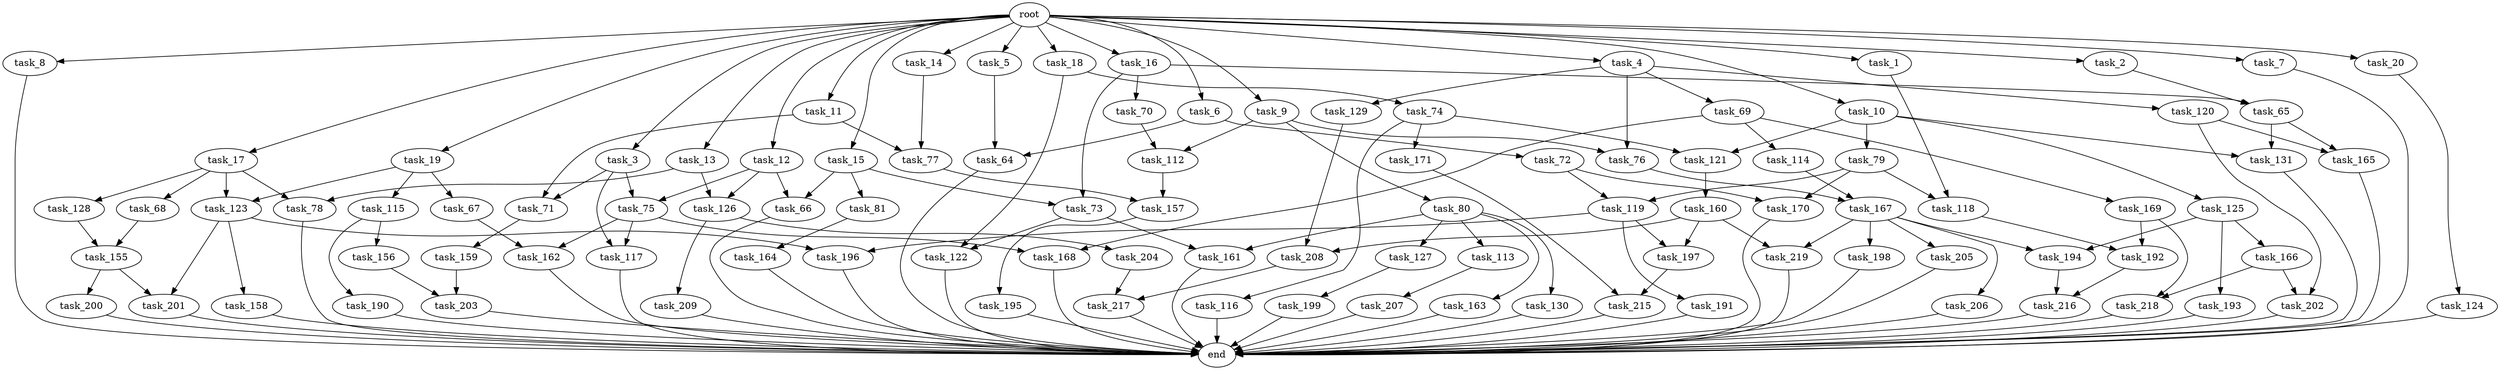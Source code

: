 digraph G {
  task_67 [size="21474836480.000000"];
  task_193 [size="7730941132.800000"];
  task_12 [size="102.400000"];
  task_201 [size="99643241267.200012"];
  task_5 [size="102.400000"];
  task_217 [size="99643241267.200012"];
  task_196 [size="21474836480.000000"];
  task_164 [size="3435973836.800000"];
  task_17 [size="102.400000"];
  task_2 [size="102.400000"];
  task_121 [size="55834574848.000000"];
  task_216 [size="99643241267.200012"];
  task_208 [size="24910810316.800003"];
  task_168 [size="38654705664.000000"];
  task_161 [size="45526653337.600006"];
  task_166 [size="7730941132.800000"];
  task_169 [size="7730941132.800000"];
  task_131 [size="111669149696.000000"];
  task_207 [size="54975581388.800003"];
  task_79 [size="42090679500.800003"];
  task_77 [size="124554051584.000000"];
  task_163 [size="42090679500.800003"];
  task_11 [size="102.400000"];
  task_71 [size="100502234726.400009"];
  task_167 [size="127990025420.800003"];
  task_15 [size="102.400000"];
  task_117 [size="61847529062.400002"];
  task_64 [size="55834574848.000000"];
  task_156 [size="13743895347.200001"];
  task_76 [size="38654705664.000000"];
  root [size="0.000000"];
  task_72 [size="13743895347.200001"];
  task_69 [size="30923764531.200001"];
  task_119 [size="91053306675.200012"];
  task_130 [size="42090679500.800003"];
  task_74 [size="3435973836.800000"];
  task_190 [size="13743895347.200001"];
  task_114 [size="7730941132.800000"];
  task_8 [size="102.400000"];
  task_155 [size="21474836480.000000"];
  task_18 [size="102.400000"];
  task_215 [size="171798691840.000000"];
  task_122 [size="6871947673.600000"];
  task_194 [size="93630287052.800003"];
  task_126 [size="34359738368.000000"];
  task_66 [size="89335319756.800003"];
  task_206 [size="85899345920.000000"];
  task_198 [size="85899345920.000000"];
  task_165 [size="139156940390.399994"];
  task_116 [size="13743895347.200001"];
  task_199 [size="42090679500.800003"];
  task_1 [size="102.400000"];
  task_3 [size="102.400000"];
  task_200 [size="85899345920.000000"];
  task_157 [size="55834574848.000000"];
  task_75 [size="34359738368.000000"];
  task_9 [size="102.400000"];
  task_4 [size="102.400000"];
  task_7 [size="102.400000"];
  task_123 [size="35218731827.200005"];
  task_191 [size="7730941132.800000"];
  task_16 [size="102.400000"];
  task_68 [size="13743895347.200001"];
  task_158 [size="13743895347.200001"];
  task_19 [size="102.400000"];
  task_159 [size="42090679500.800003"];
  task_20 [size="102.400000"];
  task_6 [size="102.400000"];
  task_127 [size="42090679500.800003"];
  task_160 [size="21474836480.000000"];
  task_170 [size="91053306675.200012"];
  task_192 [size="24910810316.800003"];
  task_112 [size="21474836480.000000"];
  task_65 [size="91053306675.200012"];
  task_115 [size="21474836480.000000"];
  end [size="0.000000"];
  task_202 [size="77309411328.000000"];
  task_118 [size="83322365542.400009"];
  task_80 [size="7730941132.800000"];
  task_129 [size="30923764531.200001"];
  task_204 [size="13743895347.200001"];
  task_124 [size="3435973836.800000"];
  task_125 [size="42090679500.800003"];
  task_73 [size="107374182400.000000"];
  task_162 [size="44667659878.400002"];
  task_203 [size="97066260889.600006"];
  task_120 [size="30923764531.200001"];
  task_113 [size="42090679500.800003"];
  task_195 [size="3435973836.800000"];
  task_171 [size="13743895347.200001"];
  task_70 [size="21474836480.000000"];
  task_209 [size="13743895347.200001"];
  task_197 [size="11166914969.600000"];
  task_13 [size="102.400000"];
  task_218 [size="29205777612.800003"];
  task_81 [size="85899345920.000000"];
  task_219 [size="89335319756.800003"];
  task_78 [size="44667659878.400002"];
  task_10 [size="102.400000"];
  task_205 [size="85899345920.000000"];
  task_14 [size="102.400000"];
  task_128 [size="13743895347.200001"];

  task_67 -> task_162 [size="134217728.000000"];
  task_193 -> end [size="1.000000"];
  task_12 -> task_66 [size="33554432.000000"];
  task_12 -> task_75 [size="33554432.000000"];
  task_12 -> task_126 [size="33554432.000000"];
  task_201 -> end [size="1.000000"];
  task_5 -> task_64 [size="411041792.000000"];
  task_217 -> end [size="1.000000"];
  task_196 -> end [size="1.000000"];
  task_164 -> end [size="1.000000"];
  task_17 -> task_123 [size="134217728.000000"];
  task_17 -> task_128 [size="134217728.000000"];
  task_17 -> task_68 [size="134217728.000000"];
  task_17 -> task_78 [size="134217728.000000"];
  task_2 -> task_65 [size="679477248.000000"];
  task_121 -> task_160 [size="209715200.000000"];
  task_216 -> end [size="1.000000"];
  task_208 -> task_217 [size="838860800.000000"];
  task_168 -> end [size="1.000000"];
  task_161 -> end [size="1.000000"];
  task_166 -> task_202 [size="75497472.000000"];
  task_166 -> task_218 [size="75497472.000000"];
  task_169 -> task_192 [size="209715200.000000"];
  task_169 -> task_218 [size="209715200.000000"];
  task_131 -> end [size="1.000000"];
  task_207 -> end [size="1.000000"];
  task_79 -> task_118 [size="679477248.000000"];
  task_79 -> task_170 [size="679477248.000000"];
  task_79 -> task_119 [size="679477248.000000"];
  task_77 -> task_157 [size="134217728.000000"];
  task_163 -> end [size="1.000000"];
  task_11 -> task_77 [size="679477248.000000"];
  task_11 -> task_71 [size="679477248.000000"];
  task_71 -> task_159 [size="411041792.000000"];
  task_167 -> task_205 [size="838860800.000000"];
  task_167 -> task_198 [size="838860800.000000"];
  task_167 -> task_194 [size="838860800.000000"];
  task_167 -> task_206 [size="838860800.000000"];
  task_167 -> task_219 [size="838860800.000000"];
  task_15 -> task_66 [size="838860800.000000"];
  task_15 -> task_81 [size="838860800.000000"];
  task_15 -> task_73 [size="838860800.000000"];
  task_117 -> end [size="1.000000"];
  task_64 -> end [size="1.000000"];
  task_156 -> task_203 [size="536870912.000000"];
  task_76 -> task_167 [size="838860800.000000"];
  root -> task_7 [size="1.000000"];
  root -> task_8 [size="1.000000"];
  root -> task_20 [size="1.000000"];
  root -> task_12 [size="1.000000"];
  root -> task_18 [size="1.000000"];
  root -> task_1 [size="1.000000"];
  root -> task_3 [size="1.000000"];
  root -> task_16 [size="1.000000"];
  root -> task_19 [size="1.000000"];
  root -> task_5 [size="1.000000"];
  root -> task_10 [size="1.000000"];
  root -> task_6 [size="1.000000"];
  root -> task_17 [size="1.000000"];
  root -> task_9 [size="1.000000"];
  root -> task_11 [size="1.000000"];
  root -> task_4 [size="1.000000"];
  root -> task_13 [size="1.000000"];
  root -> task_2 [size="1.000000"];
  root -> task_14 [size="1.000000"];
  root -> task_15 [size="1.000000"];
  task_72 -> task_119 [size="209715200.000000"];
  task_72 -> task_170 [size="209715200.000000"];
  task_69 -> task_169 [size="75497472.000000"];
  task_69 -> task_168 [size="75497472.000000"];
  task_69 -> task_114 [size="75497472.000000"];
  task_119 -> task_196 [size="75497472.000000"];
  task_119 -> task_191 [size="75497472.000000"];
  task_119 -> task_197 [size="75497472.000000"];
  task_130 -> end [size="1.000000"];
  task_74 -> task_116 [size="134217728.000000"];
  task_74 -> task_121 [size="134217728.000000"];
  task_74 -> task_171 [size="134217728.000000"];
  task_190 -> end [size="1.000000"];
  task_114 -> task_167 [size="411041792.000000"];
  task_8 -> end [size="1.000000"];
  task_155 -> task_200 [size="838860800.000000"];
  task_155 -> task_201 [size="838860800.000000"];
  task_18 -> task_122 [size="33554432.000000"];
  task_18 -> task_74 [size="33554432.000000"];
  task_215 -> end [size="1.000000"];
  task_122 -> end [size="1.000000"];
  task_194 -> task_216 [size="134217728.000000"];
  task_126 -> task_204 [size="134217728.000000"];
  task_126 -> task_209 [size="134217728.000000"];
  task_66 -> end [size="1.000000"];
  task_206 -> end [size="1.000000"];
  task_198 -> end [size="1.000000"];
  task_165 -> end [size="1.000000"];
  task_116 -> end [size="1.000000"];
  task_199 -> end [size="1.000000"];
  task_1 -> task_118 [size="134217728.000000"];
  task_3 -> task_75 [size="301989888.000000"];
  task_3 -> task_117 [size="301989888.000000"];
  task_3 -> task_71 [size="301989888.000000"];
  task_200 -> end [size="1.000000"];
  task_157 -> task_195 [size="33554432.000000"];
  task_75 -> task_168 [size="301989888.000000"];
  task_75 -> task_117 [size="301989888.000000"];
  task_75 -> task_162 [size="301989888.000000"];
  task_9 -> task_112 [size="75497472.000000"];
  task_9 -> task_76 [size="75497472.000000"];
  task_9 -> task_80 [size="75497472.000000"];
  task_4 -> task_76 [size="301989888.000000"];
  task_4 -> task_69 [size="301989888.000000"];
  task_4 -> task_129 [size="301989888.000000"];
  task_4 -> task_120 [size="301989888.000000"];
  task_7 -> end [size="1.000000"];
  task_123 -> task_196 [size="134217728.000000"];
  task_123 -> task_201 [size="134217728.000000"];
  task_123 -> task_158 [size="134217728.000000"];
  task_191 -> end [size="1.000000"];
  task_16 -> task_65 [size="209715200.000000"];
  task_16 -> task_70 [size="209715200.000000"];
  task_16 -> task_73 [size="209715200.000000"];
  task_68 -> task_155 [size="75497472.000000"];
  task_158 -> end [size="1.000000"];
  task_19 -> task_67 [size="209715200.000000"];
  task_19 -> task_115 [size="209715200.000000"];
  task_19 -> task_123 [size="209715200.000000"];
  task_159 -> task_203 [size="411041792.000000"];
  task_20 -> task_124 [size="33554432.000000"];
  task_6 -> task_64 [size="134217728.000000"];
  task_6 -> task_72 [size="134217728.000000"];
  task_127 -> task_199 [size="411041792.000000"];
  task_160 -> task_219 [size="33554432.000000"];
  task_160 -> task_208 [size="33554432.000000"];
  task_160 -> task_197 [size="33554432.000000"];
  task_170 -> end [size="1.000000"];
  task_192 -> task_216 [size="838860800.000000"];
  task_112 -> task_157 [size="411041792.000000"];
  task_65 -> task_131 [size="679477248.000000"];
  task_65 -> task_165 [size="679477248.000000"];
  task_115 -> task_190 [size="134217728.000000"];
  task_115 -> task_156 [size="134217728.000000"];
  task_202 -> end [size="1.000000"];
  task_118 -> task_192 [size="33554432.000000"];
  task_80 -> task_113 [size="411041792.000000"];
  task_80 -> task_130 [size="411041792.000000"];
  task_80 -> task_127 [size="411041792.000000"];
  task_80 -> task_163 [size="411041792.000000"];
  task_80 -> task_161 [size="411041792.000000"];
  task_129 -> task_208 [size="209715200.000000"];
  task_204 -> task_217 [size="134217728.000000"];
  task_124 -> end [size="1.000000"];
  task_125 -> task_166 [size="75497472.000000"];
  task_125 -> task_193 [size="75497472.000000"];
  task_125 -> task_194 [size="75497472.000000"];
  task_73 -> task_122 [size="33554432.000000"];
  task_73 -> task_161 [size="33554432.000000"];
  task_162 -> end [size="1.000000"];
  task_203 -> end [size="1.000000"];
  task_120 -> task_202 [size="679477248.000000"];
  task_120 -> task_165 [size="679477248.000000"];
  task_113 -> task_207 [size="536870912.000000"];
  task_195 -> end [size="1.000000"];
  task_171 -> task_215 [size="838860800.000000"];
  task_70 -> task_112 [size="134217728.000000"];
  task_209 -> end [size="1.000000"];
  task_197 -> task_215 [size="838860800.000000"];
  task_13 -> task_126 [size="301989888.000000"];
  task_13 -> task_78 [size="301989888.000000"];
  task_218 -> end [size="1.000000"];
  task_81 -> task_164 [size="33554432.000000"];
  task_219 -> end [size="1.000000"];
  task_78 -> end [size="1.000000"];
  task_10 -> task_79 [size="411041792.000000"];
  task_10 -> task_131 [size="411041792.000000"];
  task_10 -> task_121 [size="411041792.000000"];
  task_10 -> task_125 [size="411041792.000000"];
  task_205 -> end [size="1.000000"];
  task_14 -> task_77 [size="536870912.000000"];
  task_128 -> task_155 [size="134217728.000000"];
}
